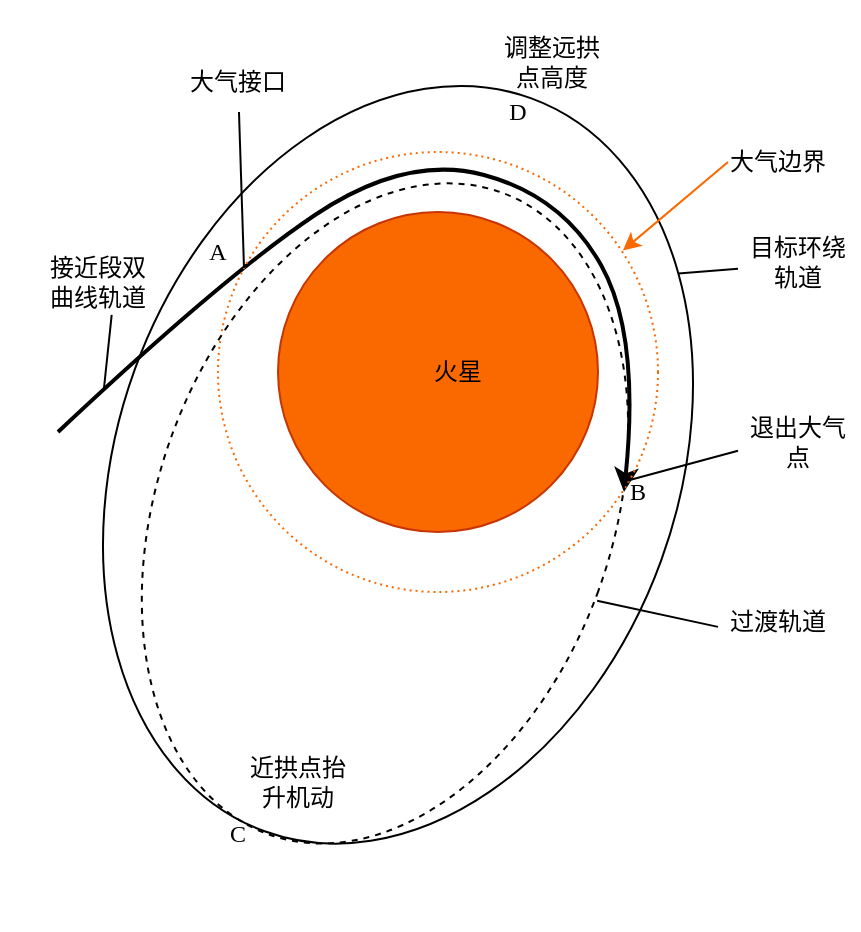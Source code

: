 <mxfile version="20.3.0" type="device"><diagram id="38j8jDWiy-DAxj2Jg0ZV" name="Page-1"><mxGraphModel dx="609" dy="355" grid="1" gridSize="10" guides="1" tooltips="1" connect="1" arrows="1" fold="1" page="1" pageScale="1" pageWidth="850" pageHeight="1100" math="0" shadow="0"><root><mxCell id="0"/><mxCell id="1" parent="0"/><mxCell id="2" value="" style="ellipse;whiteSpace=wrap;html=1;aspect=fixed;fillColor=#fa6800;fontColor=#000000;strokeColor=#C73500;" parent="1" vertex="1"><mxGeometry x="280" y="160" width="160" height="160" as="geometry"/></mxCell><mxCell id="7" value="" style="endArrow=classic;html=1;curved=1;strokeWidth=2;" parent="1" edge="1"><mxGeometry width="50" height="50" relative="1" as="geometry"><mxPoint x="170" y="270" as="sourcePoint"/><mxPoint x="453" y="300" as="targetPoint"/><Array as="points"><mxPoint x="253" y="192"/><mxPoint x="344" y="131"/><mxPoint x="422" y="152"/><mxPoint x="461" y="221"/></Array></mxGeometry></mxCell><mxCell id="12" value="" style="ellipse;whiteSpace=wrap;html=1;aspect=fixed;fillColor=none;dashed=1;dashPattern=1 2;strokeWidth=1;strokeColor=#FA6800;" parent="1" vertex="1"><mxGeometry x="250" y="130" width="220" height="220" as="geometry"/></mxCell><mxCell id="16" value="" style="ellipse;whiteSpace=wrap;html=1;fillColor=none;rotation=20;" parent="1" vertex="1"><mxGeometry x="200" y="91.41" width="280" height="390" as="geometry"/></mxCell><mxCell id="17" value="" style="ellipse;whiteSpace=wrap;html=1;fillColor=none;rotation=20;dashed=1;" parent="1" vertex="1"><mxGeometry x="220" y="140" width="226.98" height="341.41" as="geometry"/></mxCell><mxCell id="18" value="&lt;font style=&quot;font-size: 12px&quot; face=&quot;SimSun&quot; color=&quot;#000000&quot;&gt;火星&lt;/font&gt;" style="text;html=1;strokeColor=none;fillColor=none;align=center;verticalAlign=middle;whiteSpace=wrap;rounded=0;dashed=1;" parent="1" vertex="1"><mxGeometry x="340" y="225" width="60" height="30" as="geometry"/></mxCell><mxCell id="21" style="edgeStyle=none;html=1;fontSize=12;fontColor=#FFFFFF;strokeWidth=1;rounded=0;endArrow=none;endFill=0;exitX=0.614;exitY=1.049;exitDx=0;exitDy=0;exitPerimeter=0;" parent="1" source="rM8ZXlLmVO3KnOwfbHmP-51" edge="1"><mxGeometry relative="1" as="geometry"><mxPoint x="193" y="248" as="targetPoint"/><mxPoint x="222.727" y="80" as="sourcePoint"/></mxGeometry></mxCell><mxCell id="25" style="edgeStyle=none;rounded=0;html=1;fontSize=12;fontColor=#FFFFFF;endArrow=none;endFill=0;strokeWidth=1;" parent="1" source="rM8ZXlLmVO3KnOwfbHmP-52" edge="1"><mxGeometry relative="1" as="geometry"><mxPoint x="263" y="188" as="targetPoint"/><mxPoint x="343.995" y="91.41" as="sourcePoint"/></mxGeometry></mxCell><mxCell id="31" style="edgeStyle=none;rounded=0;html=1;entryX=0.978;entryY=0.333;entryDx=0;entryDy=0;entryPerimeter=0;fontSize=12;fontColor=#FFFFFF;endArrow=none;endFill=0;strokeWidth=1;" parent="1" target="17" edge="1"><mxGeometry relative="1" as="geometry"><mxPoint x="510" y="279.419" as="sourcePoint"/></mxGeometry></mxCell><mxCell id="33" style="edgeStyle=none;rounded=0;html=1;entryX=1.005;entryY=0.514;entryDx=0;entryDy=0;entryPerimeter=0;fontSize=12;fontColor=#FFFFFF;endArrow=none;endFill=0;strokeWidth=1;" parent="1" target="17" edge="1"><mxGeometry relative="1" as="geometry"><mxPoint x="500" y="367.445" as="sourcePoint"/></mxGeometry></mxCell><mxCell id="41" style="edgeStyle=none;html=1;strokeColor=#FA6800;exitX=0;exitY=0.5;exitDx=0;exitDy=0;" parent="1" source="rM8ZXlLmVO3KnOwfbHmP-63" edge="1"><mxGeometry relative="1" as="geometry"><mxPoint x="452.429" y="179.286" as="targetPoint"/><mxPoint x="510" y="80" as="sourcePoint"/></mxGeometry></mxCell><mxCell id="45" style="edgeStyle=none;html=1;entryX=1;entryY=0;entryDx=0;entryDy=0;endArrow=none;endFill=0;" parent="1" target="16" edge="1"><mxGeometry relative="1" as="geometry"><mxPoint x="510" y="188.314" as="sourcePoint"/></mxGeometry></mxCell><mxCell id="rM8ZXlLmVO3KnOwfbHmP-51" value="&lt;font face=&quot;simsun&quot;&gt;接近段双曲线轨道&lt;/font&gt;" style="text;html=1;strokeColor=none;fillColor=none;align=center;verticalAlign=middle;whiteSpace=wrap;rounded=0;" parent="1" vertex="1"><mxGeometry x="160" y="180" width="60" height="30" as="geometry"/></mxCell><mxCell id="rM8ZXlLmVO3KnOwfbHmP-52" value="&lt;font face=&quot;simsun&quot;&gt;大气接口&lt;/font&gt;" style="text;html=1;strokeColor=none;fillColor=none;align=center;verticalAlign=middle;whiteSpace=wrap;rounded=0;" parent="1" vertex="1"><mxGeometry x="230" y="80" width="60" height="30" as="geometry"/></mxCell><mxCell id="rM8ZXlLmVO3KnOwfbHmP-53" value="&lt;span style=&quot;font-family: simsun;&quot;&gt;调整远拱点高度&lt;/span&gt;" style="text;html=1;strokeColor=none;fillColor=none;align=center;verticalAlign=middle;whiteSpace=wrap;rounded=0;" parent="1" vertex="1"><mxGeometry x="386.98" y="70" width="60" height="30" as="geometry"/></mxCell><mxCell id="rM8ZXlLmVO3KnOwfbHmP-63" value="&lt;font face=&quot;simsun&quot;&gt;大气边界&lt;/font&gt;" style="text;html=1;strokeColor=none;fillColor=none;align=center;verticalAlign=middle;whiteSpace=wrap;rounded=0;" parent="1" vertex="1"><mxGeometry x="505" y="120" width="50" height="30" as="geometry"/></mxCell><mxCell id="rM8ZXlLmVO3KnOwfbHmP-64" value="&lt;font face=&quot;simsun&quot;&gt;目标环绕轨道&lt;/font&gt;" style="text;html=1;strokeColor=none;fillColor=none;align=center;verticalAlign=middle;whiteSpace=wrap;rounded=0;" parent="1" vertex="1"><mxGeometry x="510" y="170" width="60" height="30" as="geometry"/></mxCell><mxCell id="rM8ZXlLmVO3KnOwfbHmP-65" value="&lt;font face=&quot;simsun&quot;&gt;退出大气点&lt;/font&gt;" style="text;html=1;strokeColor=none;fillColor=none;align=center;verticalAlign=middle;whiteSpace=wrap;rounded=0;" parent="1" vertex="1"><mxGeometry x="510" y="260" width="60" height="30" as="geometry"/></mxCell><mxCell id="rM8ZXlLmVO3KnOwfbHmP-66" value="&lt;font face=&quot;simsun&quot;&gt;过渡轨道&lt;/font&gt;" style="text;html=1;strokeColor=none;fillColor=none;align=center;verticalAlign=middle;whiteSpace=wrap;rounded=0;" parent="1" vertex="1"><mxGeometry x="500" y="350" width="60" height="30" as="geometry"/></mxCell><mxCell id="rM8ZXlLmVO3KnOwfbHmP-67" value="&lt;font face=&quot;simsun&quot;&gt;近拱点抬升机动&lt;/font&gt;" style="text;html=1;strokeColor=none;fillColor=none;align=center;verticalAlign=middle;whiteSpace=wrap;rounded=0;" parent="1" vertex="1"><mxGeometry x="260" y="430" width="60" height="30" as="geometry"/></mxCell><mxCell id="rM8ZXlLmVO3KnOwfbHmP-68" value="&lt;font face=&quot;simsun&quot;&gt;B&lt;/font&gt;" style="text;html=1;strokeColor=none;fillColor=none;align=center;verticalAlign=middle;whiteSpace=wrap;rounded=0;" parent="1" vertex="1"><mxGeometry x="440" y="290" width="40" height="20" as="geometry"/></mxCell><mxCell id="rM8ZXlLmVO3KnOwfbHmP-69" value="&lt;font face=&quot;simsun&quot;&gt;A&lt;/font&gt;" style="text;html=1;strokeColor=none;fillColor=none;align=center;verticalAlign=middle;whiteSpace=wrap;rounded=0;" parent="1" vertex="1"><mxGeometry x="230" y="170" width="40" height="20" as="geometry"/></mxCell><mxCell id="rM8ZXlLmVO3KnOwfbHmP-71" value="&lt;font face=&quot;simsun&quot;&gt;C&lt;/font&gt;" style="text;html=1;strokeColor=none;fillColor=none;align=center;verticalAlign=middle;whiteSpace=wrap;rounded=0;" parent="1" vertex="1"><mxGeometry x="240" y="461.41" width="40" height="20" as="geometry"/></mxCell><mxCell id="SYvHLLUNmSlFzEqpSrV2-45" value="&lt;font face=&quot;simsun&quot;&gt;D&lt;/font&gt;" style="text;html=1;strokeColor=none;fillColor=none;align=center;verticalAlign=middle;whiteSpace=wrap;rounded=0;" vertex="1" parent="1"><mxGeometry x="380" y="100" width="40" height="20" as="geometry"/></mxCell></root></mxGraphModel></diagram></mxfile>